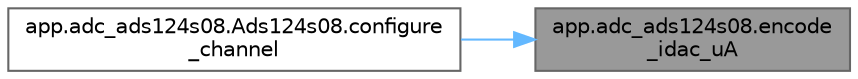 digraph "app.adc_ads124s08.encode_idac_uA"
{
 // LATEX_PDF_SIZE
  bgcolor="transparent";
  edge [fontname=Helvetica,fontsize=10,labelfontname=Helvetica,labelfontsize=10];
  node [fontname=Helvetica,fontsize=10,shape=box,height=0.2,width=0.4];
  rankdir="RL";
  Node1 [id="Node000001",label="app.adc_ads124s08.encode\l_idac_uA",height=0.2,width=0.4,color="gray40", fillcolor="grey60", style="filled", fontcolor="black",tooltip="Encode la magnitude IDAC en code binaire pour le registre."];
  Node1 -> Node2 [id="edge1_Node000001_Node000002",dir="back",color="steelblue1",style="solid",tooltip=" "];
  Node2 [id="Node000002",label="app.adc_ads124s08.Ads124s08.configure\l_channel",height=0.2,width=0.4,color="grey40", fillcolor="white", style="filled",URL="$classapp_1_1adc__ads124s08_1_1_ads124s08.html#abe455695d580ba27f0e5c559414fefbf",tooltip="Configure un canal ADC avec ses paramètres de mesure."];
}
